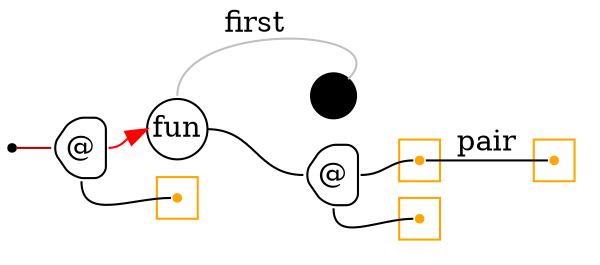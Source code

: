 digraph G {
  rankdir=LR;
  edge[arrowhead=none,arrowtail=none];
  node[fixedsize=true,shape=circle]
  size="9.201041666666667,5.219270833333334";
  labeldistance=0;
  nodesep=.175;
  ranksep=.175;

 nd1[shape=point];
 subgraph cluster_nd99 {
   graph[style=fill,color="orange"];
   ndcluster_nd99[tooltip="nd99",orientation=90,shape=point,color="orange"];
 };
 nd7[label="@",tooltip="nd7-AppGraph",style=rounded,orientation=90,shape=house,width=.4,height=.4,color="#000000"];
 subgraph cluster_nd72 {
   graph[style=fill,color="orange"];
   ndcluster_nd72[tooltip="nd72",orientation=90,shape=point,color="orange"];
 };
 nd11[label="fun",tooltip="nd11-AbsGraph",style=rounded,width=.4,height=.4,color="#000000"];
 nd12[label="@",tooltip="nd12-AppGraph",style=rounded,orientation=90,shape=house,width=.4,height=.4,color="#000000"];
 subgraph cluster_nd14 {
   graph[style=fill,color="orange"];
   ndcluster_nd14[tooltip="nd14",orientation=90,shape=point,color="orange"];
 };
 subgraph cluster_nd44 {
   graph[style=fill,color="orange"];
   ndcluster_nd44[tooltip="nd44",orientation=90,shape=point,color="orange"];
 };
 nd67[label="C0",tooltip="nd67-WeakGraph",style=rounded,orientation=90,shape=point,width=.3,height=.3,color="#000000"];

  ndcluster_nd14->ndcluster_nd99[label="pair",tailport=e,headport=w];
  nd12->ndcluster_nd14[tailport=e,headport=w];
  nd12->ndcluster_nd44[tailport=s,headport=w];
  nd11->nd12[tailport=e,headport=w];
  nd11->nd67[dir=back,label="first",headport=ne,tailport=n,color=grey,arrowhead=none,arrowtail=none];
  nd7->nd11[tailport=e,headport=w,color=red,arrowhead=normal];
  nd7->ndcluster_nd72[tailport=s,headport=w];
  nd1->nd7[tailport=e,headport=w,color="#b70000",arrowhead=none,arrowtail=none];
}